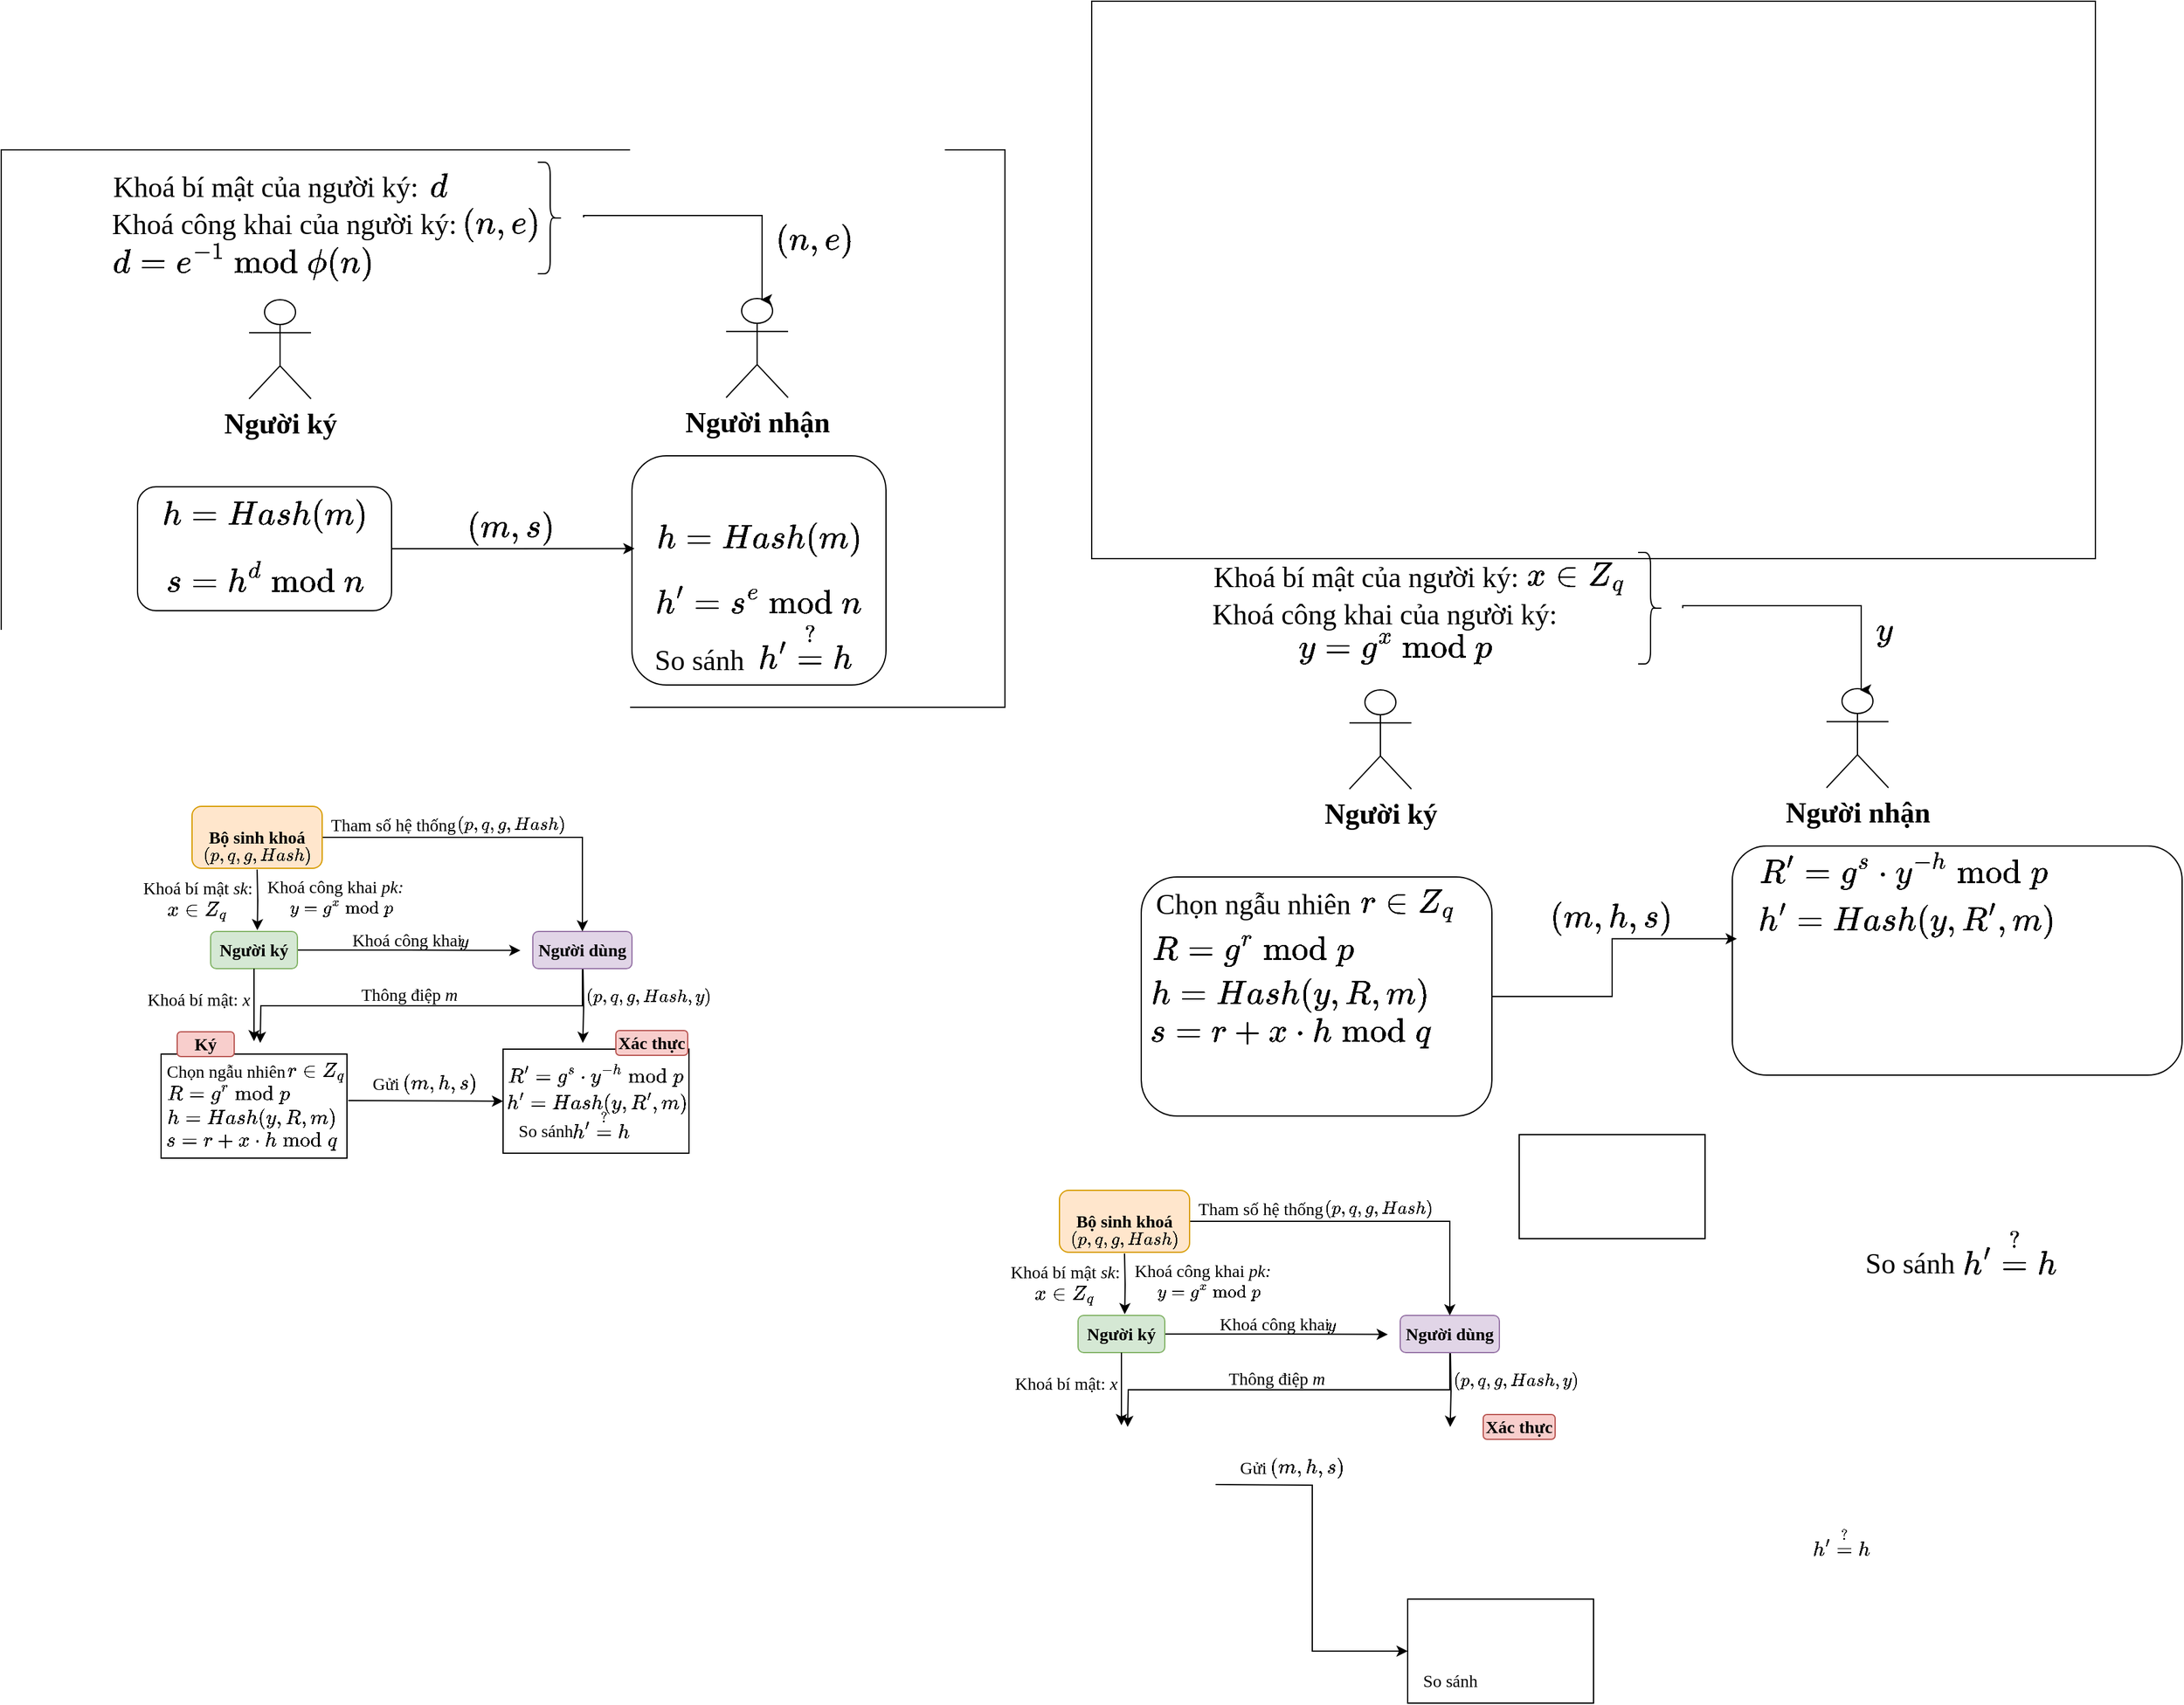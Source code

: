 <mxfile version="28.0.7">
  <diagram name="Page-1" id="D-datX1oWtXWp2vDRGbC">
    <mxGraphModel dx="2253" dy="832" grid="1" gridSize="10" guides="1" tooltips="1" connect="1" arrows="1" fold="1" page="1" pageScale="1" pageWidth="827" pageHeight="1169" math="1" shadow="0">
      <root>
        <mxCell id="0" />
        <mxCell id="1" parent="0" />
        <mxCell id="hGr5ZFkJVj5kxalqOqOy-98" value="" style="rounded=1;whiteSpace=wrap;html=1;" vertex="1" parent="1">
          <mxGeometry x="1197" y="802" width="363" height="185" as="geometry" />
        </mxCell>
        <mxCell id="hGr5ZFkJVj5kxalqOqOy-12" value="" style="rounded=0;whiteSpace=wrap;html=1;" vertex="1" parent="1">
          <mxGeometry x="-200" y="240" width="810" height="450" as="geometry" />
        </mxCell>
        <mxCell id="qBwJLGhYPLfwIa4ArQ2N-2" value="&lt;b&gt;&lt;font face=&quot;Times New Roman&quot; style=&quot;font-size: 23px;&quot;&gt;Người ký&lt;/font&gt;&lt;/b&gt;" style="shape=umlActor;verticalLabelPosition=bottom;verticalAlign=top;html=1;outlineConnect=0;" parent="1" vertex="1">
          <mxGeometry y="361" width="50" height="80" as="geometry" />
        </mxCell>
        <mxCell id="qBwJLGhYPLfwIa4ArQ2N-9" value="&lt;font style=&quot;font-size: 23px;&quot;&gt;$$h=Hash(m)$$&lt;/font&gt;&lt;div&gt;&lt;font style=&quot;font-size: 23px;&quot;&gt;$$s=h^d \text{ mod } n$$&lt;/font&gt;&lt;/div&gt;" style="rounded=1;whiteSpace=wrap;html=1;" parent="1" vertex="1">
          <mxGeometry x="-90" y="512" width="205" height="100" as="geometry" />
        </mxCell>
        <mxCell id="qBwJLGhYPLfwIa4ArQ2N-12" value="&lt;b&gt;&lt;font face=&quot;Times New Roman&quot; style=&quot;font-size: 23px;&quot;&gt;Người nhận&lt;/font&gt;&lt;/b&gt;" style="shape=umlActor;verticalLabelPosition=bottom;verticalAlign=top;html=1;outlineConnect=0;" parent="1" vertex="1">
          <mxGeometry x="385" y="360" width="50" height="80" as="geometry" />
        </mxCell>
        <mxCell id="qBwJLGhYPLfwIa4ArQ2N-13" value="&lt;font style=&quot;font-size: 23px;&quot;&gt;$$h=Hash(m)$$&lt;/font&gt;&lt;div&gt;&lt;font style=&quot;font-size: 23px;&quot;&gt;$$h&#39;=s^e \text{ mod } n$$&lt;/font&gt;&lt;/div&gt;" style="rounded=1;whiteSpace=wrap;html=1;" parent="1" vertex="1">
          <mxGeometry x="309" y="487" width="205" height="185" as="geometry" />
        </mxCell>
        <mxCell id="qBwJLGhYPLfwIa4ArQ2N-15" value="&lt;span style=&quot;font-size: 23px; white-space: normal;&quot;&gt;&amp;nbsp;$$h&#39;\stackrel{?}{=} h$$&lt;/span&gt;&lt;br&gt;&lt;div&gt;&lt;span style=&quot;font-size: 23px; white-space: normal;&quot;&gt;&lt;br&gt;&lt;/span&gt;&lt;/div&gt;" style="text;html=1;align=center;verticalAlign=middle;resizable=0;points=[];autosize=1;strokeColor=none;fillColor=none;" parent="1" vertex="1">
          <mxGeometry x="318" y="622" width="260" height="70" as="geometry" />
        </mxCell>
        <mxCell id="hGr5ZFkJVj5kxalqOqOy-1" value="&lt;font face=&quot;Times New Roman&quot; style=&quot;font-size: 23px;&quot;&gt;So sánh&lt;/font&gt;" style="text;html=1;align=center;verticalAlign=middle;resizable=0;points=[];autosize=1;strokeColor=none;fillColor=none;" vertex="1" parent="1">
          <mxGeometry x="313" y="632" width="100" height="40" as="geometry" />
        </mxCell>
        <mxCell id="hGr5ZFkJVj5kxalqOqOy-2" style="edgeStyle=orthogonalEdgeStyle;rounded=0;orthogonalLoop=1;jettySize=auto;html=1;entryX=0.01;entryY=0.405;entryDx=0;entryDy=0;entryPerimeter=0;" edge="1" parent="1" source="qBwJLGhYPLfwIa4ArQ2N-9" target="qBwJLGhYPLfwIa4ArQ2N-13">
          <mxGeometry relative="1" as="geometry" />
        </mxCell>
        <mxCell id="hGr5ZFkJVj5kxalqOqOy-3" value="&lt;font style=&quot;font-size: 23px;&quot;&gt;$$(m,s)$$&lt;/font&gt;" style="text;html=1;align=center;verticalAlign=middle;resizable=0;points=[];autosize=1;strokeColor=none;fillColor=none;" vertex="1" parent="1">
          <mxGeometry x="146" y="525" width="130" height="40" as="geometry" />
        </mxCell>
        <mxCell id="hGr5ZFkJVj5kxalqOqOy-4" value="&lt;font style=&quot;font-size: 23px;&quot;&gt;$$d$$&lt;/font&gt;" style="text;html=1;align=center;verticalAlign=middle;resizable=0;points=[];autosize=1;strokeColor=none;fillColor=none;" vertex="1" parent="1">
          <mxGeometry x="108" y="250" width="90" height="40" as="geometry" />
        </mxCell>
        <mxCell id="hGr5ZFkJVj5kxalqOqOy-10" style="edgeStyle=orthogonalEdgeStyle;rounded=0;orthogonalLoop=1;jettySize=auto;html=1;exitX=1;exitY=0.75;exitDx=0;exitDy=0;" edge="1" parent="1" source="hGr5ZFkJVj5kxalqOqOy-18">
          <mxGeometry relative="1" as="geometry">
            <mxPoint x="413" y="361" as="targetPoint" />
            <mxPoint x="213" y="292.45" as="sourcePoint" />
            <Array as="points">
              <mxPoint x="270" y="293" />
              <mxPoint x="414" y="293" />
            </Array>
          </mxGeometry>
        </mxCell>
        <mxCell id="hGr5ZFkJVj5kxalqOqOy-6" value="&lt;font face=&quot;Times New Roman&quot; style=&quot;font-size: 23px;&quot;&gt;Khoá bí mật của người ký:&lt;/font&gt;" style="text;html=1;align=center;verticalAlign=middle;resizable=0;points=[];autosize=1;strokeColor=none;fillColor=none;" vertex="1" parent="1">
          <mxGeometry x="-122.5" y="250" width="270" height="40" as="geometry" />
        </mxCell>
        <mxCell id="hGr5ZFkJVj5kxalqOqOy-7" value="&lt;font face=&quot;Times New Roman&quot; style=&quot;font-size: 23px;&quot;&gt;Khoá công khai của người ký:&lt;/font&gt;" style="text;html=1;align=center;verticalAlign=middle;resizable=0;points=[];autosize=1;strokeColor=none;fillColor=none;" vertex="1" parent="1">
          <mxGeometry x="-122.5" y="280" width="300" height="40" as="geometry" />
        </mxCell>
        <mxCell id="hGr5ZFkJVj5kxalqOqOy-9" value="&lt;font style=&quot;font-size: 23px;&quot;&gt;$$d=e^{-1} \text{ mod } &amp;nbsp;\phi(n)$$&lt;/font&gt;" style="text;html=1;align=center;verticalAlign=middle;resizable=0;points=[];autosize=1;strokeColor=none;fillColor=none;" vertex="1" parent="1">
          <mxGeometry x="-185.5" y="310" width="360" height="40" as="geometry" />
        </mxCell>
        <mxCell id="hGr5ZFkJVj5kxalqOqOy-11" value="&lt;span style=&quot;caret-color: rgb(0, 0, 0); color: rgb(0, 0, 0); font-family: Helvetica; font-size: 23px; font-style: normal; font-variant-caps: normal; font-weight: 400; letter-spacing: normal; text-align: center; text-indent: 0px; text-transform: none; white-space: nowrap; word-spacing: 0px; -webkit-text-stroke-width: 0px; background-color: rgb(236, 236, 236); text-decoration: none; float: none; display: inline !important;&quot;&gt;$$(n,e)$$&lt;/span&gt;" style="text;whiteSpace=wrap;html=1;" vertex="1" parent="1">
          <mxGeometry x="423" y="270" width="100" height="50" as="geometry" />
        </mxCell>
        <mxCell id="hGr5ZFkJVj5kxalqOqOy-14" value="" style="shape=curlyBracket;whiteSpace=wrap;html=1;rounded=1;flipH=1;labelPosition=right;verticalLabelPosition=middle;align=left;verticalAlign=middle;" vertex="1" parent="1">
          <mxGeometry x="233" y="250" width="20" height="90" as="geometry" />
        </mxCell>
        <mxCell id="hGr5ZFkJVj5kxalqOqOy-18" value="&lt;span style=&quot;caret-color: rgb(0, 0, 0); color: rgb(0, 0, 0); font-family: Helvetica; font-size: 23px; font-style: normal; font-variant-caps: normal; font-weight: 400; letter-spacing: normal; text-align: center; text-indent: 0px; text-transform: none; white-space: nowrap; word-spacing: 0px; -webkit-text-stroke-width: 0px; background-color: rgb(236, 236, 236); text-decoration: none; float: none; display: inline !important;&quot;&gt;$$(n,e)$$&lt;/span&gt;" style="text;whiteSpace=wrap;html=1;" vertex="1" parent="1">
          <mxGeometry x="170" y="257" width="100" height="50" as="geometry" />
        </mxCell>
        <mxCell id="hGr5ZFkJVj5kxalqOqOy-20" value="" style="rounded=0;whiteSpace=wrap;html=1;fontSize=14;" vertex="1" parent="1">
          <mxGeometry x="-71" y="970" width="150" height="84" as="geometry" />
        </mxCell>
        <mxCell id="hGr5ZFkJVj5kxalqOqOy-21" style="edgeStyle=orthogonalEdgeStyle;rounded=0;orthogonalLoop=1;jettySize=auto;html=1;exitX=1;exitY=0.5;exitDx=0;exitDy=0;fontSize=14;" edge="1" parent="1" source="hGr5ZFkJVj5kxalqOqOy-22">
          <mxGeometry relative="1" as="geometry">
            <mxPoint x="219" y="886.333" as="targetPoint" />
          </mxGeometry>
        </mxCell>
        <mxCell id="hGr5ZFkJVj5kxalqOqOy-22" value="&lt;b&gt;&lt;font face=&quot;Times New Roman&quot;&gt;Người ký&lt;/font&gt;&lt;/b&gt;" style="rounded=1;whiteSpace=wrap;html=1;fillColor=#d5e8d4;strokeColor=#82b366;fontSize=14;" vertex="1" parent="1">
          <mxGeometry x="-31" y="871" width="70" height="30" as="geometry" />
        </mxCell>
        <mxCell id="hGr5ZFkJVj5kxalqOqOy-23" style="edgeStyle=orthogonalEdgeStyle;rounded=0;orthogonalLoop=1;jettySize=auto;html=1;exitX=0.5;exitY=1;exitDx=0;exitDy=0;fontSize=14;" edge="1" parent="1" source="hGr5ZFkJVj5kxalqOqOy-25">
          <mxGeometry relative="1" as="geometry">
            <mxPoint x="9" y="961" as="targetPoint" />
          </mxGeometry>
        </mxCell>
        <mxCell id="hGr5ZFkJVj5kxalqOqOy-24" style="edgeStyle=orthogonalEdgeStyle;rounded=0;orthogonalLoop=1;jettySize=auto;html=1;exitX=0.75;exitY=1;exitDx=0;exitDy=0;fontSize=14;" edge="1" parent="1">
          <mxGeometry relative="1" as="geometry">
            <mxPoint x="269.333" y="961" as="targetPoint" />
            <mxPoint x="269.5" y="901" as="sourcePoint" />
          </mxGeometry>
        </mxCell>
        <mxCell id="hGr5ZFkJVj5kxalqOqOy-25" value="&lt;font face=&quot;Times New Roman&quot;&gt;&lt;b&gt;Người dùng&lt;/b&gt;&lt;/font&gt;" style="rounded=1;whiteSpace=wrap;html=1;fillColor=#e1d5e7;strokeColor=#9673a6;fontSize=14;" vertex="1" parent="1">
          <mxGeometry x="229" y="871" width="80" height="30" as="geometry" />
        </mxCell>
        <mxCell id="hGr5ZFkJVj5kxalqOqOy-26" style="edgeStyle=orthogonalEdgeStyle;rounded=0;orthogonalLoop=1;jettySize=auto;html=1;exitX=0.5;exitY=1;exitDx=0;exitDy=0;fontSize=14;" edge="1" parent="1">
          <mxGeometry relative="1" as="geometry">
            <mxPoint x="6.667" y="870" as="targetPoint" />
            <mxPoint x="6.5" y="821" as="sourcePoint" />
          </mxGeometry>
        </mxCell>
        <mxCell id="hGr5ZFkJVj5kxalqOqOy-27" style="edgeStyle=orthogonalEdgeStyle;rounded=0;orthogonalLoop=1;jettySize=auto;html=1;exitX=1;exitY=0.5;exitDx=0;exitDy=0;entryX=0.5;entryY=0;entryDx=0;entryDy=0;fontSize=14;" edge="1" parent="1" source="hGr5ZFkJVj5kxalqOqOy-28" target="hGr5ZFkJVj5kxalqOqOy-25">
          <mxGeometry relative="1" as="geometry" />
        </mxCell>
        <mxCell id="hGr5ZFkJVj5kxalqOqOy-28" value="&lt;font face=&quot;Times New Roman&quot;&gt;&lt;b&gt;Bộ sinh khoá&lt;/b&gt;&lt;/font&gt;" style="rounded=1;whiteSpace=wrap;html=1;fillColor=#ffe6cc;strokeColor=#d79b00;fontSize=14;" vertex="1" parent="1">
          <mxGeometry x="-46" y="770" width="105" height="50" as="geometry" />
        </mxCell>
        <mxCell id="hGr5ZFkJVj5kxalqOqOy-29" value="&lt;font face=&quot;Times New Roman&quot;&gt;Thông điệp &lt;i&gt;m&lt;/i&gt;&lt;/font&gt;" style="text;html=1;align=center;verticalAlign=middle;resizable=0;points=[];autosize=1;strokeColor=none;fillColor=none;fontSize=14;" vertex="1" parent="1">
          <mxGeometry x="79" y="907" width="100" height="30" as="geometry" />
        </mxCell>
        <mxCell id="hGr5ZFkJVj5kxalqOqOy-30" value="&lt;font face=&quot;Times New Roman&quot;&gt;Khoá bí mật &lt;i&gt;sk&lt;/i&gt;:&amp;nbsp;&lt;/font&gt;" style="text;html=1;align=center;verticalAlign=middle;resizable=0;points=[];autosize=1;strokeColor=none;fillColor=none;fontSize=14;" vertex="1" parent="1">
          <mxGeometry x="-100" y="821" width="120" height="30" as="geometry" />
        </mxCell>
        <mxCell id="hGr5ZFkJVj5kxalqOqOy-31" value="&lt;font face=&quot;Times New Roman&quot;&gt;Khoá công khai &lt;i&gt;pk:&lt;/i&gt;&amp;nbsp;&lt;/font&gt;" style="text;html=1;align=center;verticalAlign=middle;resizable=0;points=[];autosize=1;strokeColor=none;fillColor=none;fontSize=14;" vertex="1" parent="1">
          <mxGeometry x="1" y="820" width="140" height="30" as="geometry" />
        </mxCell>
        <mxCell id="hGr5ZFkJVj5kxalqOqOy-32" style="edgeStyle=orthogonalEdgeStyle;rounded=0;orthogonalLoop=1;jettySize=auto;html=1;exitX=0.5;exitY=1;exitDx=0;exitDy=0;entryX=0.588;entryY=-0.017;entryDx=0;entryDy=0;entryPerimeter=0;fontSize=14;" edge="1" parent="1" source="hGr5ZFkJVj5kxalqOqOy-22">
          <mxGeometry relative="1" as="geometry">
            <mxPoint x="3.98" y="959.64" as="targetPoint" />
          </mxGeometry>
        </mxCell>
        <mxCell id="hGr5ZFkJVj5kxalqOqOy-33" value="&lt;font face=&quot;Times New Roman&quot;&gt;Khoá bí mật: &lt;i&gt;x&lt;/i&gt;&lt;/font&gt;" style="text;html=1;align=center;verticalAlign=middle;resizable=0;points=[];autosize=1;strokeColor=none;fillColor=none;fontSize=14;" vertex="1" parent="1">
          <mxGeometry x="-96" y="911" width="110" height="30" as="geometry" />
        </mxCell>
        <mxCell id="hGr5ZFkJVj5kxalqOqOy-34" value="&lt;span style=&quot;font-family: &amp;quot;Times New Roman&amp;quot;;&quot;&gt;$$(p, q, g, Hash)$$&lt;/span&gt;" style="text;html=1;align=center;verticalAlign=middle;resizable=0;points=[];autosize=1;strokeColor=none;fillColor=none;fontSize=14;" vertex="1" parent="1">
          <mxGeometry x="-59" y="795" width="130" height="30" as="geometry" />
        </mxCell>
        <mxCell id="hGr5ZFkJVj5kxalqOqOy-35" value="&lt;font face=&quot;Times New Roman&quot;&gt;Khoá công khai&amp;nbsp;&lt;/font&gt;" style="text;html=1;align=center;verticalAlign=middle;resizable=0;points=[];autosize=1;strokeColor=none;fillColor=none;fontSize=14;" vertex="1" parent="1">
          <mxGeometry x="69" y="863.33" width="120" height="30" as="geometry" />
        </mxCell>
        <mxCell id="hGr5ZFkJVj5kxalqOqOy-36" value="&lt;span style=&quot;color: rgb(0, 0, 0); font-family: &amp;quot;Times New Roman&amp;quot;; font-style: normal; font-variant-ligatures: normal; font-variant-caps: normal; font-weight: 400; letter-spacing: normal; orphans: 2; text-align: center; text-indent: 0px; text-transform: none; widows: 2; word-spacing: 0px; -webkit-text-stroke-width: 0px; white-space: nowrap; background-color: rgb(236, 236, 236); text-decoration-thickness: initial; text-decoration-style: initial; text-decoration-color: initial; float: none; display: inline !important;&quot;&gt;$$y$$&lt;/span&gt;" style="text;whiteSpace=wrap;html=1;fontSize=14;" vertex="1" parent="1">
          <mxGeometry x="168" y="850" width="60" height="40" as="geometry" />
        </mxCell>
        <mxCell id="hGr5ZFkJVj5kxalqOqOy-37" value="&lt;span style=&quot;color: rgb(0, 0, 0); font-family: &amp;quot;Times New Roman&amp;quot;; font-style: normal; font-variant-ligatures: normal; font-variant-caps: normal; font-weight: 400; letter-spacing: normal; orphans: 2; text-align: center; text-indent: 0px; text-transform: none; widows: 2; word-spacing: 0px; -webkit-text-stroke-width: 0px; white-space: nowrap; background-color: rgb(236, 236, 236); text-decoration-thickness: initial; text-decoration-style: initial; text-decoration-color: initial; float: none; display: inline !important;&quot;&gt;$$y=g^x \bmod p$$&lt;/span&gt;" style="text;whiteSpace=wrap;html=1;fontSize=14;" vertex="1" parent="1">
          <mxGeometry x="31" y="824.33" width="120" height="40" as="geometry" />
        </mxCell>
        <mxCell id="hGr5ZFkJVj5kxalqOqOy-38" style="edgeStyle=orthogonalEdgeStyle;rounded=0;orthogonalLoop=1;jettySize=auto;html=1;exitX=1;exitY=0.5;exitDx=0;exitDy=0;entryX=0;entryY=0.5;entryDx=0;entryDy=0;fontSize=14;" edge="1" parent="1" target="hGr5ZFkJVj5kxalqOqOy-42">
          <mxGeometry relative="1" as="geometry">
            <mxPoint x="80" y="1007.5" as="sourcePoint" />
          </mxGeometry>
        </mxCell>
        <mxCell id="hGr5ZFkJVj5kxalqOqOy-39" value="$$R=g^r \bmod p$$" style="text;html=1;align=center;verticalAlign=middle;resizable=0;points=[];autosize=1;strokeColor=none;fillColor=none;fontSize=14;" vertex="1" parent="1">
          <mxGeometry x="-92" y="987" width="150" height="30" as="geometry" />
        </mxCell>
        <mxCell id="hGr5ZFkJVj5kxalqOqOy-40" value="$$h=Hash(y, R, m)$$" style="text;html=1;align=center;verticalAlign=middle;resizable=0;points=[];autosize=1;strokeColor=none;fillColor=none;fontSize=14;" vertex="1" parent="1">
          <mxGeometry x="-78" y="1007" width="160" height="30" as="geometry" />
        </mxCell>
        <mxCell id="hGr5ZFkJVj5kxalqOqOy-41" value="$$s=r+x\cdot h&amp;nbsp; \bmod q$$" style="text;html=1;align=center;verticalAlign=middle;resizable=0;points=[];autosize=1;strokeColor=none;fillColor=none;fontSize=14;" vertex="1" parent="1">
          <mxGeometry x="-93" y="1025" width="190" height="30" as="geometry" />
        </mxCell>
        <mxCell id="hGr5ZFkJVj5kxalqOqOy-42" value="" style="rounded=0;whiteSpace=wrap;html=1;fontSize=14;" vertex="1" parent="1">
          <mxGeometry x="205" y="966" width="150" height="84" as="geometry" />
        </mxCell>
        <mxCell id="hGr5ZFkJVj5kxalqOqOy-43" value="&lt;font face=&quot;Times New Roman&quot;&gt;Gửi&lt;/font&gt;" style="text;html=1;align=center;verticalAlign=middle;resizable=0;points=[];autosize=1;strokeColor=none;fillColor=none;fontSize=14;" vertex="1" parent="1">
          <mxGeometry x="85" y="979" width="50" height="30" as="geometry" />
        </mxCell>
        <mxCell id="hGr5ZFkJVj5kxalqOqOy-44" value="$$(m, h, s)$$" style="text;html=1;align=center;verticalAlign=middle;resizable=0;points=[];autosize=1;strokeColor=none;fillColor=none;fontSize=14;" vertex="1" parent="1">
          <mxGeometry x="99" y="979" width="110" height="30" as="geometry" />
        </mxCell>
        <mxCell id="hGr5ZFkJVj5kxalqOqOy-45" value="$$R&#39;=g^s\cdot y^{-h} \bmod p$$" style="text;html=1;align=center;verticalAlign=middle;resizable=0;points=[];autosize=1;strokeColor=none;fillColor=none;fontSize=14;" vertex="1" parent="1">
          <mxGeometry x="169" y="972" width="220" height="30" as="geometry" />
        </mxCell>
        <mxCell id="hGr5ZFkJVj5kxalqOqOy-46" value="$$h&#39;=Hash(y, R&#39;, m)$$" style="text;html=1;align=center;verticalAlign=middle;resizable=0;points=[];autosize=1;strokeColor=none;fillColor=none;fontSize=14;" vertex="1" parent="1">
          <mxGeometry x="200" y="994" width="160" height="30" as="geometry" />
        </mxCell>
        <mxCell id="hGr5ZFkJVj5kxalqOqOy-47" value="$$h&#39; \stackrel{?}{=} h$$" style="text;html=1;align=center;verticalAlign=middle;resizable=0;points=[];autosize=1;strokeColor=none;fillColor=none;fontSize=14;" vertex="1" parent="1">
          <mxGeometry x="199" y="1013" width="170" height="30" as="geometry" />
        </mxCell>
        <mxCell id="hGr5ZFkJVj5kxalqOqOy-48" value="&lt;font face=&quot;Times New Roman&quot;&gt;So sánh&lt;/font&gt;" style="text;html=1;align=center;verticalAlign=middle;resizable=0;points=[];autosize=1;strokeColor=none;fillColor=none;fontSize=14;" vertex="1" parent="1">
          <mxGeometry x="204" y="1017" width="70" height="30" as="geometry" />
        </mxCell>
        <mxCell id="hGr5ZFkJVj5kxalqOqOy-49" value="&lt;font face=&quot;Times New Roman&quot;&gt;Chọn ngẫu nhiên&lt;/font&gt;" style="text;html=1;align=center;verticalAlign=middle;resizable=0;points=[];autosize=1;strokeColor=none;fillColor=none;fontSize=14;" vertex="1" parent="1">
          <mxGeometry x="-79.5" y="969" width="120" height="30" as="geometry" />
        </mxCell>
        <mxCell id="hGr5ZFkJVj5kxalqOqOy-50" value="$$r\in Z_q$$" style="text;html=1;align=center;verticalAlign=middle;resizable=0;points=[];autosize=1;strokeColor=none;fillColor=none;fontSize=14;" vertex="1" parent="1">
          <mxGeometry x="3.5" y="969" width="100" height="30" as="geometry" />
        </mxCell>
        <mxCell id="hGr5ZFkJVj5kxalqOqOy-51" value="&lt;font face=&quot;Times New Roman&quot;&gt;&lt;b&gt;Ký&lt;/b&gt;&lt;/font&gt;" style="rounded=1;whiteSpace=wrap;html=1;fillColor=#f8cecc;strokeColor=#b85450;fontSize=14;" vertex="1" parent="1">
          <mxGeometry x="-58" y="952" width="46" height="20" as="geometry" />
        </mxCell>
        <mxCell id="hGr5ZFkJVj5kxalqOqOy-52" value="&lt;font face=&quot;Times New Roman&quot;&gt;&lt;b&gt;Xác thực&lt;/b&gt;&lt;/font&gt;" style="rounded=1;whiteSpace=wrap;html=1;fillColor=#f8cecc;strokeColor=#b85450;fontSize=14;" vertex="1" parent="1">
          <mxGeometry x="296" y="951" width="58" height="20" as="geometry" />
        </mxCell>
        <mxCell id="hGr5ZFkJVj5kxalqOqOy-53" value="$$x\in Z_q$$" style="text;html=1;align=center;verticalAlign=middle;resizable=0;points=[];autosize=1;strokeColor=none;fillColor=none;fontSize=14;" vertex="1" parent="1">
          <mxGeometry x="-92" y="839.33" width="100" height="30" as="geometry" />
        </mxCell>
        <mxCell id="hGr5ZFkJVj5kxalqOqOy-54" value="&lt;span style=&quot;font-family: &amp;quot;Times New Roman&amp;quot;;&quot;&gt;$$(p, q, g, Hash, y)$$&lt;/span&gt;" style="text;html=1;align=center;verticalAlign=middle;resizable=0;points=[];autosize=1;strokeColor=none;fillColor=none;fontSize=14;" vertex="1" parent="1">
          <mxGeometry x="247" y="909" width="150" height="30" as="geometry" />
        </mxCell>
        <mxCell id="hGr5ZFkJVj5kxalqOqOy-55" value="&lt;span style=&quot;font-family: &amp;quot;Times New Roman&amp;quot;;&quot;&gt;$$(p, q, g, Hash)$$&lt;/span&gt;" style="text;html=1;align=center;verticalAlign=middle;resizable=0;points=[];autosize=1;strokeColor=none;fillColor=none;fontSize=14;" vertex="1" parent="1">
          <mxGeometry x="146" y="770" width="130" height="30" as="geometry" />
        </mxCell>
        <mxCell id="hGr5ZFkJVj5kxalqOqOy-56" value="&lt;font face=&quot;Times New Roman&quot;&gt;Tham số hệ thống&lt;/font&gt;" style="text;html=1;align=center;verticalAlign=middle;resizable=0;points=[];autosize=1;strokeColor=none;fillColor=none;fontSize=14;" vertex="1" parent="1">
          <mxGeometry x="56" y="770" width="120" height="30" as="geometry" />
        </mxCell>
        <mxCell id="hGr5ZFkJVj5kxalqOqOy-58" style="edgeStyle=orthogonalEdgeStyle;rounded=0;orthogonalLoop=1;jettySize=auto;html=1;exitX=1;exitY=0.5;exitDx=0;exitDy=0;fontSize=14;" edge="1" parent="1" source="hGr5ZFkJVj5kxalqOqOy-59">
          <mxGeometry relative="1" as="geometry">
            <mxPoint x="919" y="1196.333" as="targetPoint" />
          </mxGeometry>
        </mxCell>
        <mxCell id="hGr5ZFkJVj5kxalqOqOy-59" value="&lt;b&gt;&lt;font face=&quot;Times New Roman&quot;&gt;Người ký&lt;/font&gt;&lt;/b&gt;" style="rounded=1;whiteSpace=wrap;html=1;fillColor=#d5e8d4;strokeColor=#82b366;fontSize=14;" vertex="1" parent="1">
          <mxGeometry x="669" y="1181" width="70" height="30" as="geometry" />
        </mxCell>
        <mxCell id="hGr5ZFkJVj5kxalqOqOy-60" style="edgeStyle=orthogonalEdgeStyle;rounded=0;orthogonalLoop=1;jettySize=auto;html=1;exitX=0.5;exitY=1;exitDx=0;exitDy=0;fontSize=14;" edge="1" parent="1" source="hGr5ZFkJVj5kxalqOqOy-62">
          <mxGeometry relative="1" as="geometry">
            <mxPoint x="709" y="1271" as="targetPoint" />
          </mxGeometry>
        </mxCell>
        <mxCell id="hGr5ZFkJVj5kxalqOqOy-61" style="edgeStyle=orthogonalEdgeStyle;rounded=0;orthogonalLoop=1;jettySize=auto;html=1;exitX=0.75;exitY=1;exitDx=0;exitDy=0;fontSize=14;" edge="1" parent="1">
          <mxGeometry relative="1" as="geometry">
            <mxPoint x="969.333" y="1271" as="targetPoint" />
            <mxPoint x="969.5" y="1211" as="sourcePoint" />
          </mxGeometry>
        </mxCell>
        <mxCell id="hGr5ZFkJVj5kxalqOqOy-62" value="&lt;font face=&quot;Times New Roman&quot;&gt;&lt;b&gt;Người dùng&lt;/b&gt;&lt;/font&gt;" style="rounded=1;whiteSpace=wrap;html=1;fillColor=#e1d5e7;strokeColor=#9673a6;fontSize=14;" vertex="1" parent="1">
          <mxGeometry x="929" y="1181" width="80" height="30" as="geometry" />
        </mxCell>
        <mxCell id="hGr5ZFkJVj5kxalqOqOy-63" style="edgeStyle=orthogonalEdgeStyle;rounded=0;orthogonalLoop=1;jettySize=auto;html=1;exitX=0.5;exitY=1;exitDx=0;exitDy=0;fontSize=14;" edge="1" parent="1">
          <mxGeometry relative="1" as="geometry">
            <mxPoint x="706.667" y="1180" as="targetPoint" />
            <mxPoint x="706.5" y="1131" as="sourcePoint" />
          </mxGeometry>
        </mxCell>
        <mxCell id="hGr5ZFkJVj5kxalqOqOy-64" style="edgeStyle=orthogonalEdgeStyle;rounded=0;orthogonalLoop=1;jettySize=auto;html=1;exitX=1;exitY=0.5;exitDx=0;exitDy=0;entryX=0.5;entryY=0;entryDx=0;entryDy=0;fontSize=14;" edge="1" parent="1" source="hGr5ZFkJVj5kxalqOqOy-65" target="hGr5ZFkJVj5kxalqOqOy-62">
          <mxGeometry relative="1" as="geometry" />
        </mxCell>
        <mxCell id="hGr5ZFkJVj5kxalqOqOy-65" value="&lt;font face=&quot;Times New Roman&quot;&gt;&lt;b&gt;Bộ sinh khoá&lt;/b&gt;&lt;/font&gt;" style="rounded=1;whiteSpace=wrap;html=1;fillColor=#ffe6cc;strokeColor=#d79b00;fontSize=14;" vertex="1" parent="1">
          <mxGeometry x="654" y="1080" width="105" height="50" as="geometry" />
        </mxCell>
        <mxCell id="hGr5ZFkJVj5kxalqOqOy-66" value="&lt;font face=&quot;Times New Roman&quot;&gt;Thông điệp &lt;i&gt;m&lt;/i&gt;&lt;/font&gt;" style="text;html=1;align=center;verticalAlign=middle;resizable=0;points=[];autosize=1;strokeColor=none;fillColor=none;fontSize=14;" vertex="1" parent="1">
          <mxGeometry x="779" y="1217" width="100" height="30" as="geometry" />
        </mxCell>
        <mxCell id="hGr5ZFkJVj5kxalqOqOy-67" value="&lt;font face=&quot;Times New Roman&quot;&gt;Khoá bí mật &lt;i&gt;sk&lt;/i&gt;:&amp;nbsp;&lt;/font&gt;" style="text;html=1;align=center;verticalAlign=middle;resizable=0;points=[];autosize=1;strokeColor=none;fillColor=none;fontSize=14;" vertex="1" parent="1">
          <mxGeometry x="600" y="1131" width="120" height="30" as="geometry" />
        </mxCell>
        <mxCell id="hGr5ZFkJVj5kxalqOqOy-68" value="&lt;font face=&quot;Times New Roman&quot;&gt;Khoá công khai &lt;i&gt;pk:&lt;/i&gt;&amp;nbsp;&lt;/font&gt;" style="text;html=1;align=center;verticalAlign=middle;resizable=0;points=[];autosize=1;strokeColor=none;fillColor=none;fontSize=14;" vertex="1" parent="1">
          <mxGeometry x="701" y="1130" width="140" height="30" as="geometry" />
        </mxCell>
        <mxCell id="hGr5ZFkJVj5kxalqOqOy-69" style="edgeStyle=orthogonalEdgeStyle;rounded=0;orthogonalLoop=1;jettySize=auto;html=1;exitX=0.5;exitY=1;exitDx=0;exitDy=0;entryX=0.588;entryY=-0.017;entryDx=0;entryDy=0;entryPerimeter=0;fontSize=14;" edge="1" parent="1" source="hGr5ZFkJVj5kxalqOqOy-59">
          <mxGeometry relative="1" as="geometry">
            <mxPoint x="703.98" y="1269.64" as="targetPoint" />
          </mxGeometry>
        </mxCell>
        <mxCell id="hGr5ZFkJVj5kxalqOqOy-70" value="&lt;font face=&quot;Times New Roman&quot;&gt;Khoá bí mật: &lt;i&gt;x&lt;/i&gt;&lt;/font&gt;" style="text;html=1;align=center;verticalAlign=middle;resizable=0;points=[];autosize=1;strokeColor=none;fillColor=none;fontSize=14;" vertex="1" parent="1">
          <mxGeometry x="604" y="1221" width="110" height="30" as="geometry" />
        </mxCell>
        <mxCell id="hGr5ZFkJVj5kxalqOqOy-71" value="&lt;span style=&quot;font-family: &amp;quot;Times New Roman&amp;quot;;&quot;&gt;$$(p, q, g, Hash)$$&lt;/span&gt;" style="text;html=1;align=center;verticalAlign=middle;resizable=0;points=[];autosize=1;strokeColor=none;fillColor=none;fontSize=14;" vertex="1" parent="1">
          <mxGeometry x="641" y="1105" width="130" height="30" as="geometry" />
        </mxCell>
        <mxCell id="hGr5ZFkJVj5kxalqOqOy-72" value="&lt;font face=&quot;Times New Roman&quot;&gt;Khoá công khai&amp;nbsp;&lt;/font&gt;" style="text;html=1;align=center;verticalAlign=middle;resizable=0;points=[];autosize=1;strokeColor=none;fillColor=none;fontSize=14;" vertex="1" parent="1">
          <mxGeometry x="769" y="1173.33" width="120" height="30" as="geometry" />
        </mxCell>
        <mxCell id="hGr5ZFkJVj5kxalqOqOy-73" value="&lt;span style=&quot;color: rgb(0, 0, 0); font-family: &amp;quot;Times New Roman&amp;quot;; font-style: normal; font-variant-ligatures: normal; font-variant-caps: normal; font-weight: 400; letter-spacing: normal; orphans: 2; text-align: center; text-indent: 0px; text-transform: none; widows: 2; word-spacing: 0px; -webkit-text-stroke-width: 0px; white-space: nowrap; background-color: rgb(236, 236, 236); text-decoration-thickness: initial; text-decoration-style: initial; text-decoration-color: initial; float: none; display: inline !important;&quot;&gt;$$y$$&lt;/span&gt;" style="text;whiteSpace=wrap;html=1;fontSize=14;" vertex="1" parent="1">
          <mxGeometry x="868" y="1160" width="60" height="40" as="geometry" />
        </mxCell>
        <mxCell id="hGr5ZFkJVj5kxalqOqOy-74" value="&lt;span style=&quot;color: rgb(0, 0, 0); font-family: &amp;quot;Times New Roman&amp;quot;; font-style: normal; font-variant-ligatures: normal; font-variant-caps: normal; font-weight: 400; letter-spacing: normal; orphans: 2; text-align: center; text-indent: 0px; text-transform: none; widows: 2; word-spacing: 0px; -webkit-text-stroke-width: 0px; white-space: nowrap; background-color: rgb(236, 236, 236); text-decoration-thickness: initial; text-decoration-style: initial; text-decoration-color: initial; float: none; display: inline !important;&quot;&gt;$$y=g^x \bmod p$$&lt;/span&gt;" style="text;whiteSpace=wrap;html=1;fontSize=14;" vertex="1" parent="1">
          <mxGeometry x="731" y="1134.33" width="120" height="40" as="geometry" />
        </mxCell>
        <mxCell id="hGr5ZFkJVj5kxalqOqOy-75" style="edgeStyle=orthogonalEdgeStyle;rounded=0;orthogonalLoop=1;jettySize=auto;html=1;exitX=1;exitY=0.5;exitDx=0;exitDy=0;entryX=0;entryY=0.5;entryDx=0;entryDy=0;fontSize=14;" edge="1" parent="1" target="hGr5ZFkJVj5kxalqOqOy-79">
          <mxGeometry relative="1" as="geometry">
            <mxPoint x="780" y="1317.5" as="sourcePoint" />
          </mxGeometry>
        </mxCell>
        <mxCell id="hGr5ZFkJVj5kxalqOqOy-79" value="" style="rounded=0;whiteSpace=wrap;html=1;fontSize=14;" vertex="1" parent="1">
          <mxGeometry x="935" y="1410" width="150" height="84" as="geometry" />
        </mxCell>
        <mxCell id="hGr5ZFkJVj5kxalqOqOy-80" value="&lt;font face=&quot;Times New Roman&quot;&gt;Gửi&lt;/font&gt;" style="text;html=1;align=center;verticalAlign=middle;resizable=0;points=[];autosize=1;strokeColor=none;fillColor=none;fontSize=14;" vertex="1" parent="1">
          <mxGeometry x="785" y="1289" width="50" height="30" as="geometry" />
        </mxCell>
        <mxCell id="hGr5ZFkJVj5kxalqOqOy-81" value="$$(m, h, s)$$" style="text;html=1;align=center;verticalAlign=middle;resizable=0;points=[];autosize=1;strokeColor=none;fillColor=none;fontSize=14;" vertex="1" parent="1">
          <mxGeometry x="799" y="1289" width="110" height="30" as="geometry" />
        </mxCell>
        <mxCell id="hGr5ZFkJVj5kxalqOqOy-82" value="&lt;font style=&quot;font-size: 23px;&quot;&gt;$$R&#39;=g^s\cdot y^{-h} \bmod p$$&lt;/font&gt;" style="text;html=1;align=center;verticalAlign=middle;resizable=0;points=[];autosize=1;strokeColor=none;fillColor=none;fontSize=14;" vertex="1" parent="1">
          <mxGeometry x="1160" y="802" width="350" height="40" as="geometry" />
        </mxCell>
        <mxCell id="hGr5ZFkJVj5kxalqOqOy-83" value="&lt;font style=&quot;font-size: 23px;&quot;&gt;$$h&#39;=Hash(y, R&#39;, m)$$&lt;/font&gt;" style="text;html=1;align=center;verticalAlign=middle;resizable=0;points=[];autosize=1;strokeColor=none;fillColor=none;fontSize=14;" vertex="1" parent="1">
          <mxGeometry x="1212" y="842" width="250" height="40" as="geometry" />
        </mxCell>
        <mxCell id="hGr5ZFkJVj5kxalqOqOy-84" value="$$h&#39; \stackrel{?}{=} h$$" style="text;html=1;align=center;verticalAlign=middle;resizable=0;points=[];autosize=1;strokeColor=none;fillColor=none;fontSize=14;" vertex="1" parent="1">
          <mxGeometry x="1200" y="1350" width="170" height="30" as="geometry" />
        </mxCell>
        <mxCell id="hGr5ZFkJVj5kxalqOqOy-85" value="&lt;font face=&quot;Times New Roman&quot;&gt;So sánh&lt;/font&gt;" style="text;html=1;align=center;verticalAlign=middle;resizable=0;points=[];autosize=1;strokeColor=none;fillColor=none;fontSize=14;" vertex="1" parent="1">
          <mxGeometry x="934" y="1461" width="70" height="30" as="geometry" />
        </mxCell>
        <mxCell id="hGr5ZFkJVj5kxalqOqOy-89" value="&lt;font face=&quot;Times New Roman&quot;&gt;&lt;b&gt;Xác thực&lt;/b&gt;&lt;/font&gt;" style="rounded=1;whiteSpace=wrap;html=1;fillColor=#f8cecc;strokeColor=#b85450;fontSize=14;" vertex="1" parent="1">
          <mxGeometry x="996" y="1261" width="58" height="20" as="geometry" />
        </mxCell>
        <mxCell id="hGr5ZFkJVj5kxalqOqOy-90" value="$$x\in Z_q$$" style="text;html=1;align=center;verticalAlign=middle;resizable=0;points=[];autosize=1;strokeColor=none;fillColor=none;fontSize=14;" vertex="1" parent="1">
          <mxGeometry x="608" y="1149.33" width="100" height="30" as="geometry" />
        </mxCell>
        <mxCell id="hGr5ZFkJVj5kxalqOqOy-91" value="&lt;span style=&quot;font-family: &amp;quot;Times New Roman&amp;quot;;&quot;&gt;$$(p, q, g, Hash, y)$$&lt;/span&gt;" style="text;html=1;align=center;verticalAlign=middle;resizable=0;points=[];autosize=1;strokeColor=none;fillColor=none;fontSize=14;" vertex="1" parent="1">
          <mxGeometry x="947" y="1219" width="150" height="30" as="geometry" />
        </mxCell>
        <mxCell id="hGr5ZFkJVj5kxalqOqOy-92" value="&lt;span style=&quot;font-family: &amp;quot;Times New Roman&amp;quot;;&quot;&gt;$$(p, q, g, Hash)$$&lt;/span&gt;" style="text;html=1;align=center;verticalAlign=middle;resizable=0;points=[];autosize=1;strokeColor=none;fillColor=none;fontSize=14;" vertex="1" parent="1">
          <mxGeometry x="846" y="1080" width="130" height="30" as="geometry" />
        </mxCell>
        <mxCell id="hGr5ZFkJVj5kxalqOqOy-93" value="&lt;font face=&quot;Times New Roman&quot;&gt;Tham số hệ thống&lt;/font&gt;" style="text;html=1;align=center;verticalAlign=middle;resizable=0;points=[];autosize=1;strokeColor=none;fillColor=none;fontSize=14;" vertex="1" parent="1">
          <mxGeometry x="756" y="1080" width="120" height="30" as="geometry" />
        </mxCell>
        <mxCell id="hGr5ZFkJVj5kxalqOqOy-94" value="" style="rounded=0;whiteSpace=wrap;html=1;" vertex="1" parent="1">
          <mxGeometry x="680" y="120" width="810" height="450" as="geometry" />
        </mxCell>
        <mxCell id="hGr5ZFkJVj5kxalqOqOy-95" value="&lt;b&gt;&lt;font face=&quot;Times New Roman&quot; style=&quot;font-size: 23px;&quot;&gt;Người ký&lt;/font&gt;&lt;/b&gt;" style="shape=umlActor;verticalLabelPosition=bottom;verticalAlign=top;html=1;outlineConnect=0;" vertex="1" parent="1">
          <mxGeometry x="888" y="676" width="50" height="80" as="geometry" />
        </mxCell>
        <mxCell id="hGr5ZFkJVj5kxalqOqOy-96" value="" style="rounded=1;whiteSpace=wrap;html=1;" vertex="1" parent="1">
          <mxGeometry x="720" y="827" width="283" height="193" as="geometry" />
        </mxCell>
        <mxCell id="hGr5ZFkJVj5kxalqOqOy-97" value="&lt;b&gt;&lt;font face=&quot;Times New Roman&quot; style=&quot;font-size: 23px;&quot;&gt;Người nhận&lt;/font&gt;&lt;/b&gt;" style="shape=umlActor;verticalLabelPosition=bottom;verticalAlign=top;html=1;outlineConnect=0;" vertex="1" parent="1">
          <mxGeometry x="1273" y="675" width="50" height="80" as="geometry" />
        </mxCell>
        <mxCell id="hGr5ZFkJVj5kxalqOqOy-99" value="&lt;span style=&quot;font-size: 23px; white-space: normal;&quot;&gt;&amp;nbsp;$$h&#39;\stackrel{?}{=} h$$&lt;/span&gt;&lt;br&gt;&lt;div&gt;&lt;span style=&quot;font-size: 23px; white-space: normal;&quot;&gt;&lt;br&gt;&lt;/span&gt;&lt;/div&gt;" style="text;html=1;align=center;verticalAlign=middle;resizable=0;points=[];autosize=1;strokeColor=none;fillColor=none;" vertex="1" parent="1">
          <mxGeometry x="1290" y="1111" width="260" height="70" as="geometry" />
        </mxCell>
        <mxCell id="hGr5ZFkJVj5kxalqOqOy-100" value="&lt;font face=&quot;Times New Roman&quot; style=&quot;font-size: 23px;&quot;&gt;So sánh&lt;/font&gt;" style="text;html=1;align=center;verticalAlign=middle;resizable=0;points=[];autosize=1;strokeColor=none;fillColor=none;" vertex="1" parent="1">
          <mxGeometry x="1290" y="1119" width="100" height="40" as="geometry" />
        </mxCell>
        <mxCell id="hGr5ZFkJVj5kxalqOqOy-101" style="edgeStyle=orthogonalEdgeStyle;rounded=0;orthogonalLoop=1;jettySize=auto;html=1;entryX=0.01;entryY=0.405;entryDx=0;entryDy=0;entryPerimeter=0;" edge="1" parent="1" source="hGr5ZFkJVj5kxalqOqOy-96" target="hGr5ZFkJVj5kxalqOqOy-98">
          <mxGeometry relative="1" as="geometry" />
        </mxCell>
        <mxCell id="hGr5ZFkJVj5kxalqOqOy-102" value="&lt;font style=&quot;font-size: 23px;&quot;&gt;$$(m, h, s)$$&lt;/font&gt;" style="text;html=1;align=center;verticalAlign=middle;resizable=0;points=[];autosize=1;strokeColor=none;fillColor=none;" vertex="1" parent="1">
          <mxGeometry x="1019" y="840" width="160" height="40" as="geometry" />
        </mxCell>
        <mxCell id="hGr5ZFkJVj5kxalqOqOy-103" value="&lt;font style=&quot;font-size: 23px;&quot;&gt;$$x\in Z_q$$&lt;/font&gt;" style="text;html=1;align=center;verticalAlign=middle;resizable=0;points=[];autosize=1;strokeColor=none;fillColor=none;" vertex="1" parent="1">
          <mxGeometry x="990" y="565" width="160" height="40" as="geometry" />
        </mxCell>
        <mxCell id="hGr5ZFkJVj5kxalqOqOy-105" value="&lt;font face=&quot;Times New Roman&quot; style=&quot;font-size: 23px;&quot;&gt;Khoá bí mật của người ký:&lt;/font&gt;" style="text;html=1;align=center;verticalAlign=middle;resizable=0;points=[];autosize=1;strokeColor=none;fillColor=none;" vertex="1" parent="1">
          <mxGeometry x="765.5" y="565" width="270" height="40" as="geometry" />
        </mxCell>
        <mxCell id="hGr5ZFkJVj5kxalqOqOy-106" value="&lt;font face=&quot;Times New Roman&quot; style=&quot;font-size: 23px;&quot;&gt;Khoá công khai của người ký:&lt;/font&gt;" style="text;html=1;align=center;verticalAlign=middle;resizable=0;points=[];autosize=1;strokeColor=none;fillColor=none;" vertex="1" parent="1">
          <mxGeometry x="765.5" y="595" width="300" height="40" as="geometry" />
        </mxCell>
        <mxCell id="hGr5ZFkJVj5kxalqOqOy-107" value="&lt;font style=&quot;font-size: 23px;&quot;&gt;$$y=g^x \text{ mod } &amp;nbsp;p$$&lt;/font&gt;" style="text;html=1;align=center;verticalAlign=middle;resizable=0;points=[];autosize=1;strokeColor=none;fillColor=none;" vertex="1" parent="1">
          <mxGeometry x="785" y="622" width="280" height="40" as="geometry" />
        </mxCell>
        <mxCell id="hGr5ZFkJVj5kxalqOqOy-108" value="&lt;span style=&quot;caret-color: rgb(0, 0, 0); color: rgb(0, 0, 0); font-family: Helvetica; font-size: 23px; font-style: normal; font-variant-caps: normal; font-weight: 400; letter-spacing: normal; text-align: center; text-indent: 0px; text-transform: none; white-space: nowrap; word-spacing: 0px; -webkit-text-stroke-width: 0px; background-color: rgb(236, 236, 236); text-decoration: none; float: none; display: inline !important;&quot;&gt;$$y$$&lt;/span&gt;" style="text;whiteSpace=wrap;html=1;" vertex="1" parent="1">
          <mxGeometry x="1311" y="585" width="100" height="50" as="geometry" />
        </mxCell>
        <mxCell id="hGr5ZFkJVj5kxalqOqOy-109" value="" style="shape=curlyBracket;whiteSpace=wrap;html=1;rounded=1;flipH=1;labelPosition=right;verticalLabelPosition=middle;align=left;verticalAlign=middle;" vertex="1" parent="1">
          <mxGeometry x="1121" y="565" width="20" height="90" as="geometry" />
        </mxCell>
        <mxCell id="hGr5ZFkJVj5kxalqOqOy-111" style="edgeStyle=orthogonalEdgeStyle;rounded=0;orthogonalLoop=1;jettySize=auto;html=1;exitX=1;exitY=0.75;exitDx=0;exitDy=0;" edge="1" parent="1">
          <mxGeometry relative="1" as="geometry">
            <mxPoint x="1300" y="676" as="targetPoint" />
            <mxPoint x="1157" y="610" as="sourcePoint" />
            <Array as="points">
              <mxPoint x="1157" y="608" />
              <mxPoint x="1301" y="608" />
            </Array>
          </mxGeometry>
        </mxCell>
        <mxCell id="hGr5ZFkJVj5kxalqOqOy-113" value="" style="rounded=0;whiteSpace=wrap;html=1;fontSize=14;" vertex="1" parent="1">
          <mxGeometry x="1025" y="1035" width="150" height="84" as="geometry" />
        </mxCell>
        <mxCell id="hGr5ZFkJVj5kxalqOqOy-114" value="&lt;font style=&quot;font-size: 23px;&quot;&gt;$$R=g^r \bmod p$$&lt;/font&gt;" style="text;html=1;align=center;verticalAlign=middle;resizable=0;points=[];autosize=1;strokeColor=none;fillColor=none;fontSize=14;" vertex="1" parent="1">
          <mxGeometry x="695" y="866" width="230" height="40" as="geometry" />
        </mxCell>
        <mxCell id="hGr5ZFkJVj5kxalqOqOy-115" value="&lt;font style=&quot;font-size: 23px;&quot;&gt;$$h=Hash(y, R, m)$$&lt;/font&gt;" style="text;html=1;align=center;verticalAlign=middle;resizable=0;points=[];autosize=1;strokeColor=none;fillColor=none;fontSize=14;" vertex="1" parent="1">
          <mxGeometry x="720" y="902" width="240" height="40" as="geometry" />
        </mxCell>
        <mxCell id="hGr5ZFkJVj5kxalqOqOy-116" value="&lt;font style=&quot;font-size: 23px;&quot;&gt;$$s=r+x\cdot h&amp;nbsp; \bmod q$$&lt;/font&gt;" style="text;html=1;align=center;verticalAlign=middle;resizable=0;points=[];autosize=1;strokeColor=none;fillColor=none;fontSize=14;" vertex="1" parent="1">
          <mxGeometry x="690" y="932" width="300" height="40" as="geometry" />
        </mxCell>
        <mxCell id="hGr5ZFkJVj5kxalqOqOy-117" value="&lt;font style=&quot;font-size: 23px;&quot; face=&quot;Times New Roman&quot;&gt;Chọn ngẫu nhiên&lt;/font&gt;" style="text;html=1;align=center;verticalAlign=middle;resizable=0;points=[];autosize=1;strokeColor=none;fillColor=none;fontSize=14;" vertex="1" parent="1">
          <mxGeometry x="720" y="829.33" width="180" height="40" as="geometry" />
        </mxCell>
        <mxCell id="hGr5ZFkJVj5kxalqOqOy-119" value="&lt;font style=&quot;font-size: 23px;&quot;&gt;$$r\in Z_q$$&lt;/font&gt;" style="text;html=1;align=center;verticalAlign=middle;resizable=0;points=[];autosize=1;strokeColor=none;fillColor=none;fontSize=14;" vertex="1" parent="1">
          <mxGeometry x="859" y="829.33" width="150" height="40" as="geometry" />
        </mxCell>
      </root>
    </mxGraphModel>
  </diagram>
</mxfile>
